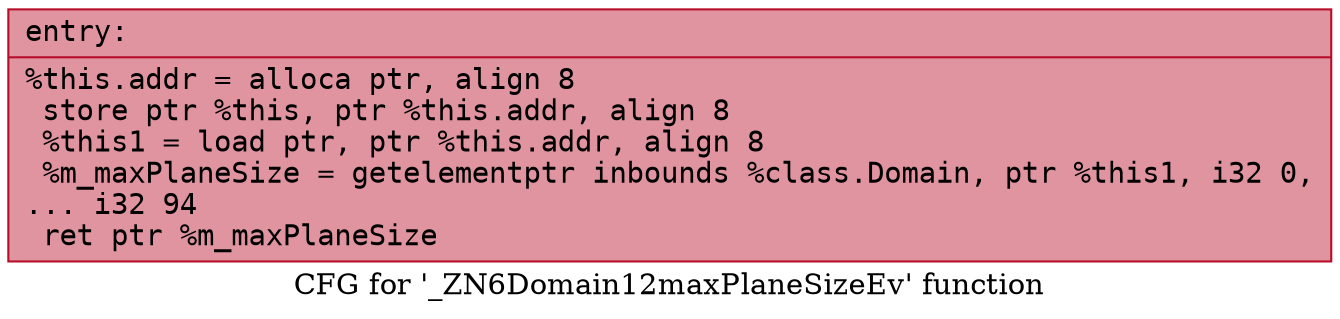 digraph "CFG for '_ZN6Domain12maxPlaneSizeEv' function" {
	label="CFG for '_ZN6Domain12maxPlaneSizeEv' function";

	Node0x55707bcbd830 [shape=record,color="#b70d28ff", style=filled, fillcolor="#b70d2870" fontname="Courier",label="{entry:\l|  %this.addr = alloca ptr, align 8\l  store ptr %this, ptr %this.addr, align 8\l  %this1 = load ptr, ptr %this.addr, align 8\l  %m_maxPlaneSize = getelementptr inbounds %class.Domain, ptr %this1, i32 0,\l... i32 94\l  ret ptr %m_maxPlaneSize\l}"];
}
